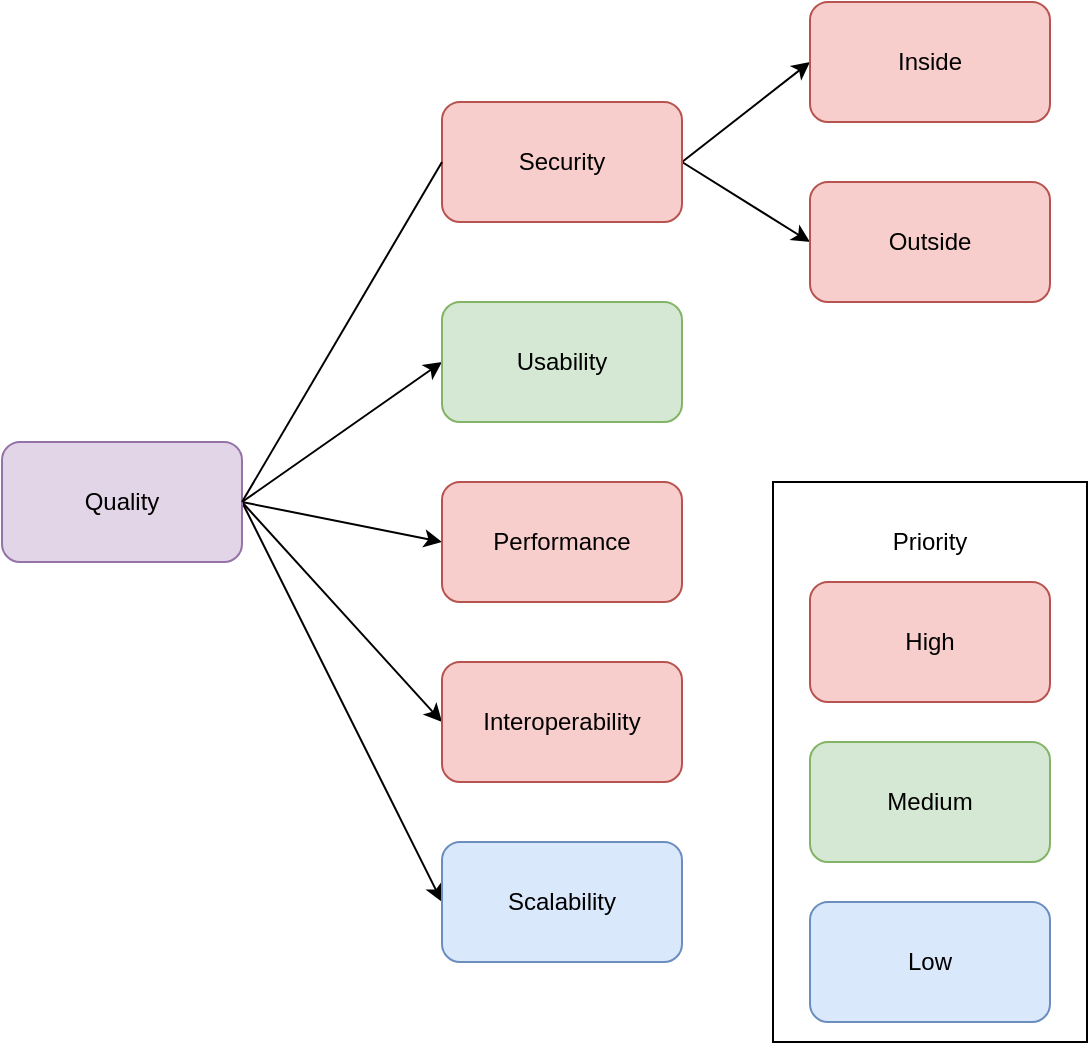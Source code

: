 <mxfile version="14.5.1" type="device"><diagram id="Z_qt8qldmGFgoHd0wwQQ" name="Página-1"><mxGraphModel dx="1024" dy="592" grid="1" gridSize="10" guides="1" tooltips="1" connect="1" arrows="1" fold="1" page="1" pageScale="1" pageWidth="827" pageHeight="1169" math="0" shadow="0"><root><mxCell id="0"/><mxCell id="1" parent="0"/><mxCell id="MUUftnY2ekzG8wTy2GKm-8" style="rounded=0;orthogonalLoop=1;jettySize=auto;html=1;entryX=0;entryY=0.5;entryDx=0;entryDy=0;exitX=1;exitY=0.5;exitDx=0;exitDy=0;" edge="1" parent="1" source="MUUftnY2ekzG8wTy2GKm-1" target="MUUftnY2ekzG8wTy2GKm-4"><mxGeometry relative="1" as="geometry"/></mxCell><mxCell id="MUUftnY2ekzG8wTy2GKm-9" style="edgeStyle=none;rounded=0;orthogonalLoop=1;jettySize=auto;html=1;entryX=0;entryY=0.5;entryDx=0;entryDy=0;" edge="1" parent="1" target="MUUftnY2ekzG8wTy2GKm-3"><mxGeometry relative="1" as="geometry"><mxPoint x="130" y="280" as="sourcePoint"/></mxGeometry></mxCell><mxCell id="MUUftnY2ekzG8wTy2GKm-10" style="edgeStyle=none;rounded=0;orthogonalLoop=1;jettySize=auto;html=1;entryX=0;entryY=0.5;entryDx=0;entryDy=0;" edge="1" parent="1" target="MUUftnY2ekzG8wTy2GKm-2"><mxGeometry relative="1" as="geometry"><mxPoint x="130" y="280" as="sourcePoint"/></mxGeometry></mxCell><mxCell id="MUUftnY2ekzG8wTy2GKm-11" style="edgeStyle=none;rounded=0;orthogonalLoop=1;jettySize=auto;html=1;entryX=0;entryY=0.5;entryDx=0;entryDy=0;exitX=1;exitY=0.5;exitDx=0;exitDy=0;" edge="1" parent="1" source="MUUftnY2ekzG8wTy2GKm-1" target="MUUftnY2ekzG8wTy2GKm-6"><mxGeometry relative="1" as="geometry"/></mxCell><mxCell id="MUUftnY2ekzG8wTy2GKm-1" value="Quality" style="rounded=1;whiteSpace=wrap;html=1;fillColor=#e1d5e7;strokeColor=#9673a6;" vertex="1" parent="1"><mxGeometry x="10" y="250" width="120" height="60" as="geometry"/></mxCell><mxCell id="MUUftnY2ekzG8wTy2GKm-2" value="Interoperability" style="rounded=1;whiteSpace=wrap;html=1;fillColor=#f8cecc;strokeColor=#b85450;" vertex="1" parent="1"><mxGeometry x="230" y="360" width="120" height="60" as="geometry"/></mxCell><mxCell id="MUUftnY2ekzG8wTy2GKm-3" value="Performance" style="rounded=1;whiteSpace=wrap;html=1;fillColor=#f8cecc;strokeColor=#b85450;" vertex="1" parent="1"><mxGeometry x="230" y="270" width="120" height="60" as="geometry"/></mxCell><mxCell id="MUUftnY2ekzG8wTy2GKm-4" value="Usability" style="rounded=1;whiteSpace=wrap;html=1;fillColor=#d5e8d4;strokeColor=#82b366;" vertex="1" parent="1"><mxGeometry x="230" y="180" width="120" height="60" as="geometry"/></mxCell><mxCell id="MUUftnY2ekzG8wTy2GKm-19" style="edgeStyle=none;rounded=0;orthogonalLoop=1;jettySize=auto;html=1;entryX=0;entryY=0.5;entryDx=0;entryDy=0;exitX=1;exitY=0.5;exitDx=0;exitDy=0;" edge="1" parent="1" source="MUUftnY2ekzG8wTy2GKm-5" target="MUUftnY2ekzG8wTy2GKm-13"><mxGeometry relative="1" as="geometry"/></mxCell><mxCell id="MUUftnY2ekzG8wTy2GKm-20" style="edgeStyle=none;rounded=0;orthogonalLoop=1;jettySize=auto;html=1;entryX=0;entryY=0.5;entryDx=0;entryDy=0;exitX=1;exitY=0.5;exitDx=0;exitDy=0;" edge="1" parent="1" source="MUUftnY2ekzG8wTy2GKm-5" target="MUUftnY2ekzG8wTy2GKm-12"><mxGeometry relative="1" as="geometry"/></mxCell><mxCell id="MUUftnY2ekzG8wTy2GKm-5" value="Security" style="rounded=1;whiteSpace=wrap;html=1;fillColor=#f8cecc;strokeColor=#b85450;" vertex="1" parent="1"><mxGeometry x="230" y="80" width="120" height="60" as="geometry"/></mxCell><mxCell id="MUUftnY2ekzG8wTy2GKm-6" value="Scalability" style="rounded=1;whiteSpace=wrap;html=1;fillColor=#dae8fc;strokeColor=#6c8ebf;" vertex="1" parent="1"><mxGeometry x="230" y="450" width="120" height="60" as="geometry"/></mxCell><mxCell id="MUUftnY2ekzG8wTy2GKm-7" value="" style="endArrow=none;html=1;exitX=1;exitY=0.5;exitDx=0;exitDy=0;entryX=0;entryY=0.5;entryDx=0;entryDy=0;" edge="1" parent="1" source="MUUftnY2ekzG8wTy2GKm-1" target="MUUftnY2ekzG8wTy2GKm-5"><mxGeometry width="50" height="50" relative="1" as="geometry"><mxPoint x="390" y="330" as="sourcePoint"/><mxPoint x="440" y="280" as="targetPoint"/></mxGeometry></mxCell><mxCell id="MUUftnY2ekzG8wTy2GKm-12" value="Outside" style="rounded=1;whiteSpace=wrap;html=1;fillColor=#f8cecc;strokeColor=#b85450;" vertex="1" parent="1"><mxGeometry x="414" y="120" width="120" height="60" as="geometry"/></mxCell><mxCell id="MUUftnY2ekzG8wTy2GKm-13" value="Inside" style="rounded=1;whiteSpace=wrap;html=1;fillColor=#f8cecc;strokeColor=#b85450;" vertex="1" parent="1"><mxGeometry x="414" y="30" width="120" height="60" as="geometry"/></mxCell><mxCell id="MUUftnY2ekzG8wTy2GKm-14" value="&lt;p style=&quot;line-height: 0%&quot;&gt;&lt;br&gt;&lt;/p&gt;" style="rounded=0;whiteSpace=wrap;html=1;align=center;" vertex="1" parent="1"><mxGeometry x="395.5" y="270" width="157" height="280" as="geometry"/></mxCell><mxCell id="MUUftnY2ekzG8wTy2GKm-15" value="Priority" style="text;html=1;strokeColor=none;fillColor=none;align=center;verticalAlign=middle;whiteSpace=wrap;rounded=0;" vertex="1" parent="1"><mxGeometry x="454" y="295" width="40" height="10" as="geometry"/></mxCell><mxCell id="MUUftnY2ekzG8wTy2GKm-16" value="High" style="rounded=1;whiteSpace=wrap;html=1;fillColor=#f8cecc;strokeColor=#b85450;" vertex="1" parent="1"><mxGeometry x="414" y="320" width="120" height="60" as="geometry"/></mxCell><mxCell id="MUUftnY2ekzG8wTy2GKm-17" value="Medium" style="rounded=1;whiteSpace=wrap;html=1;fillColor=#d5e8d4;strokeColor=#82b366;" vertex="1" parent="1"><mxGeometry x="414" y="400" width="120" height="60" as="geometry"/></mxCell><mxCell id="MUUftnY2ekzG8wTy2GKm-18" value="Low" style="rounded=1;whiteSpace=wrap;html=1;fillColor=#dae8fc;strokeColor=#6c8ebf;" vertex="1" parent="1"><mxGeometry x="414" y="480" width="120" height="60" as="geometry"/></mxCell></root></mxGraphModel></diagram></mxfile>